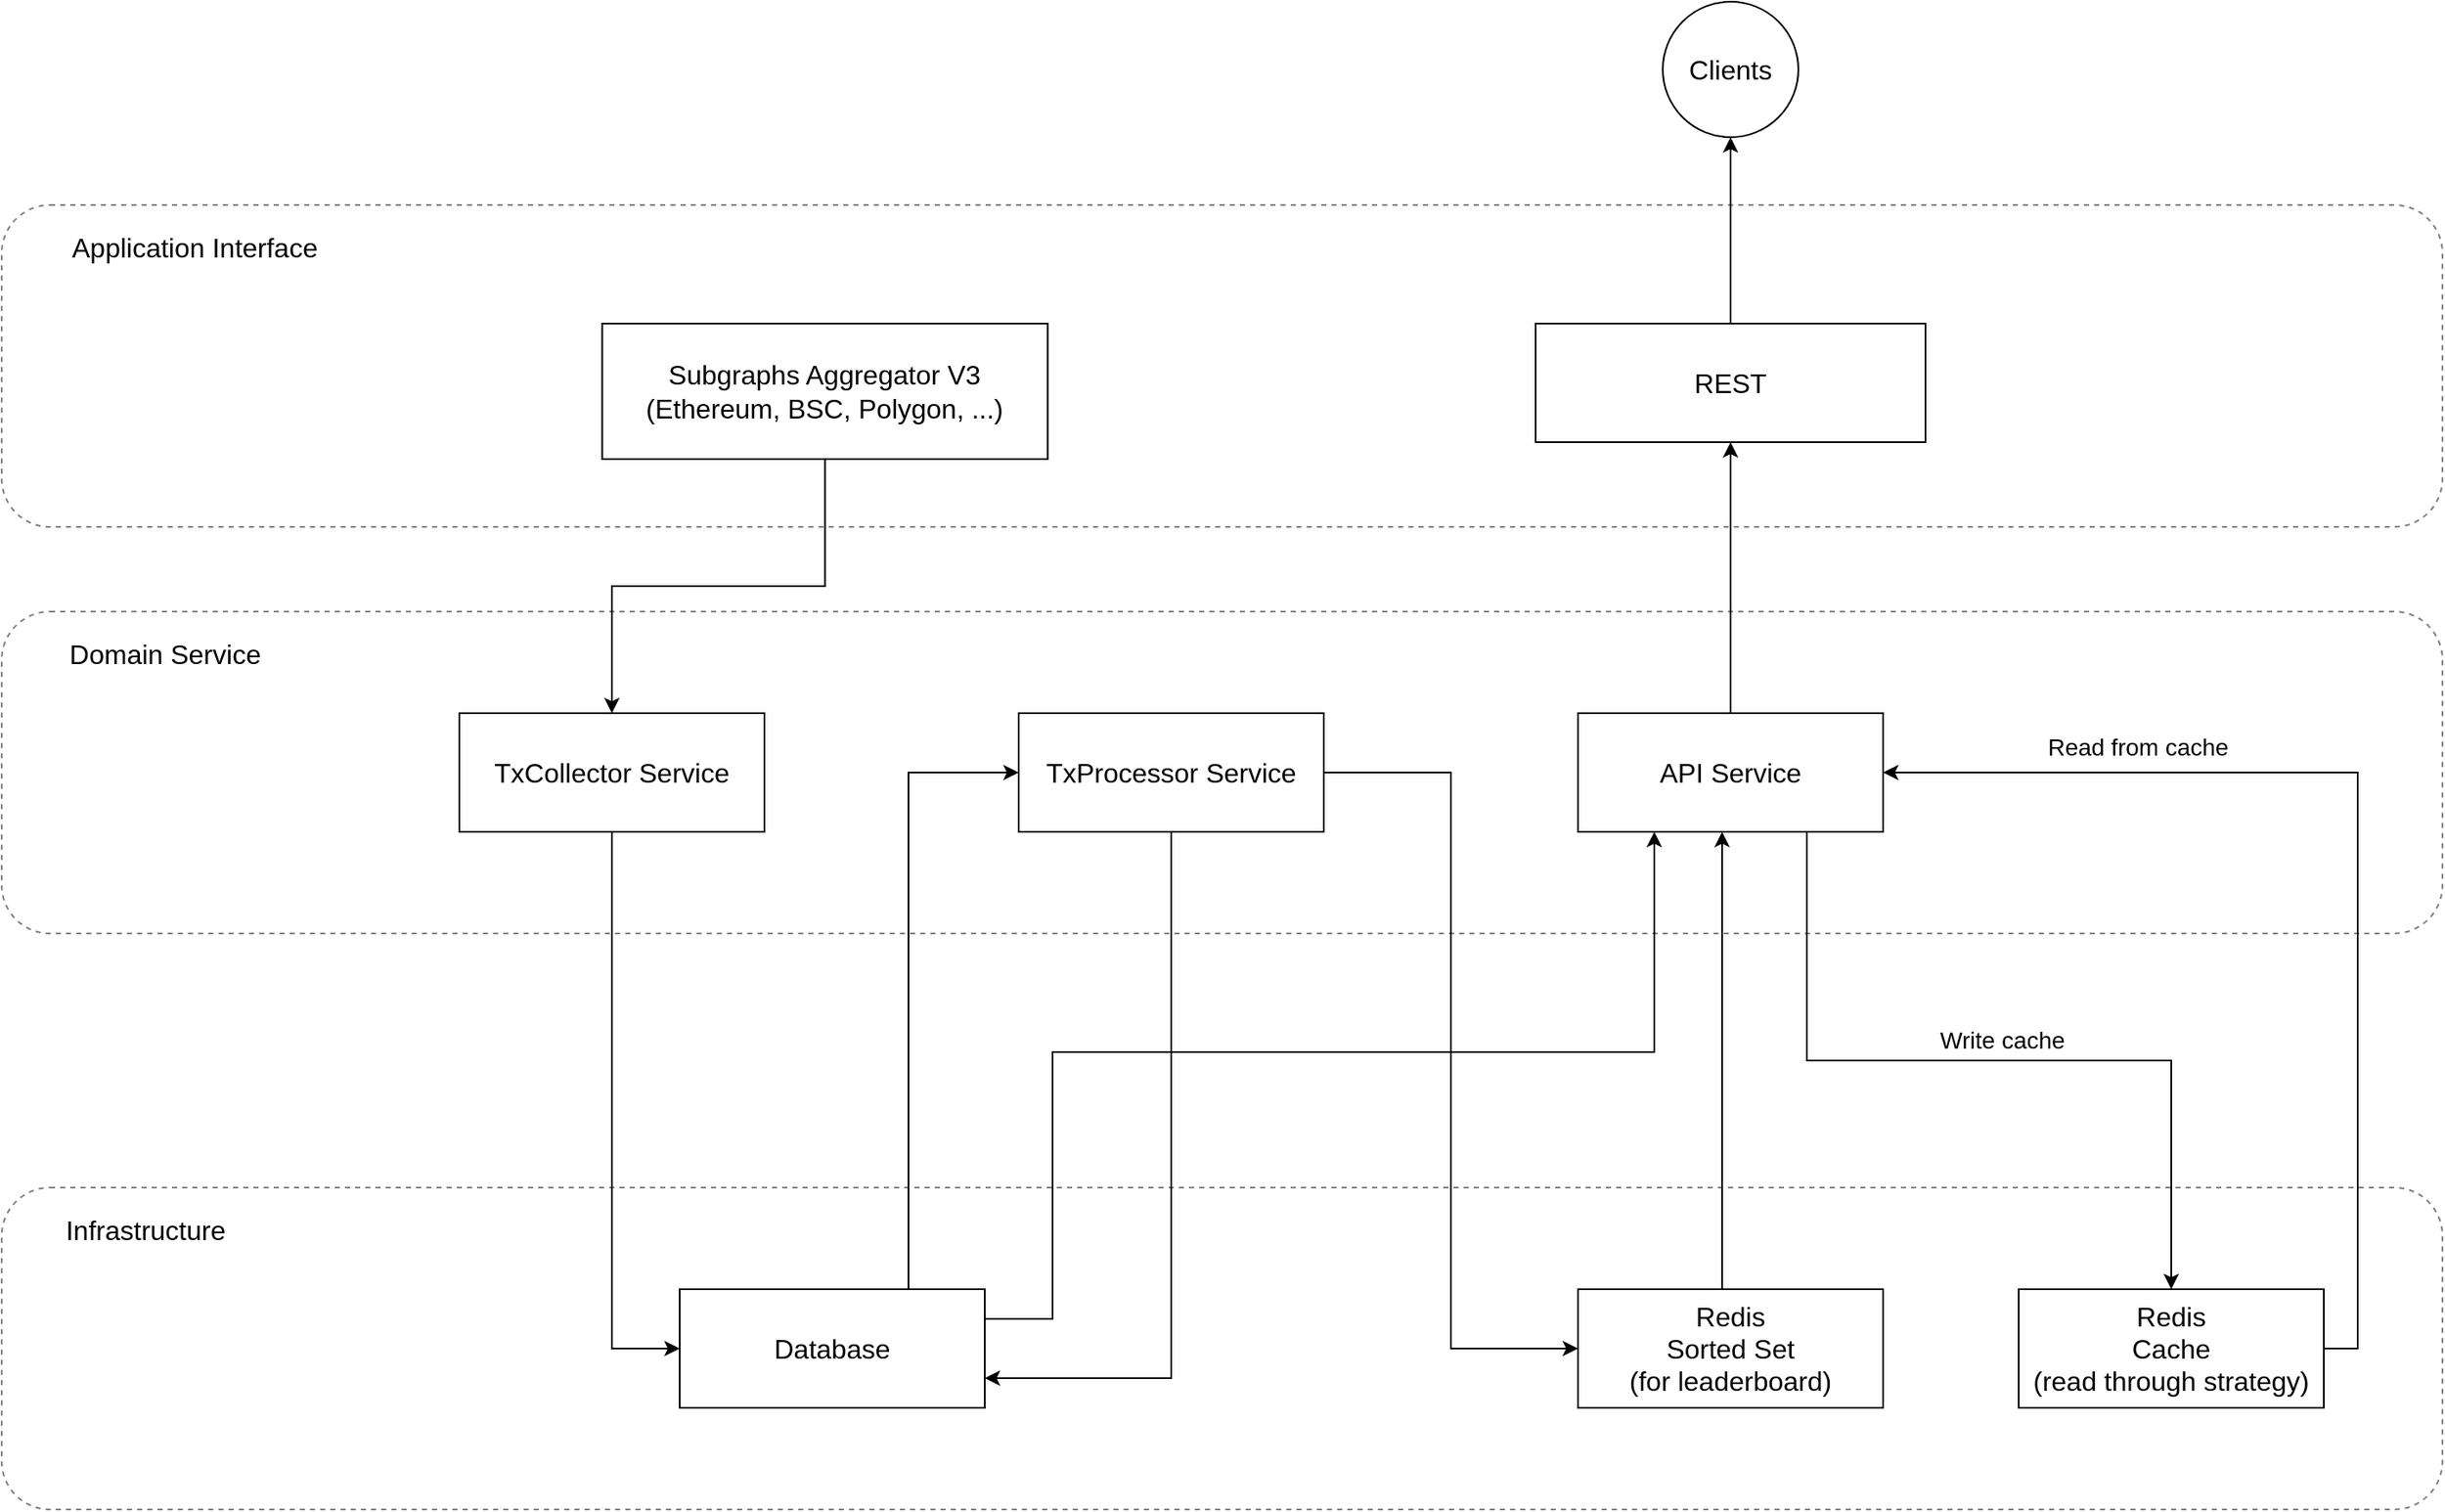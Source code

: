 <mxfile version="18.1.3" type="github">
  <diagram id="YZ2rB1g7LrTlox4dIqGf" name="Page-1">
    <mxGraphModel dx="2751" dy="2017" grid="1" gridSize="10" guides="1" tooltips="1" connect="1" arrows="1" fold="1" page="1" pageScale="1" pageWidth="850" pageHeight="1100" math="0" shadow="0">
      <root>
        <mxCell id="0" />
        <mxCell id="1" parent="0" />
        <mxCell id="9U1QRrA1M3RrbsubNIXX-25" value="" style="group" parent="1" vertex="1" connectable="0">
          <mxGeometry x="-130" y="200" width="1440" height="190" as="geometry" />
        </mxCell>
        <mxCell id="9U1QRrA1M3RrbsubNIXX-20" value="" style="rounded=1;whiteSpace=wrap;html=1;fontSize=16;dashed=1;fillOpacity=50;strokeOpacity=50;" parent="9U1QRrA1M3RrbsubNIXX-25" vertex="1">
          <mxGeometry width="1440" height="190" as="geometry" />
        </mxCell>
        <mxCell id="9U1QRrA1M3RrbsubNIXX-24" value="Domain Service" style="text;html=1;strokeColor=none;fillColor=none;align=center;verticalAlign=middle;whiteSpace=wrap;rounded=0;dashed=1;fontSize=16;" parent="9U1QRrA1M3RrbsubNIXX-25" vertex="1">
          <mxGeometry x="11.429" y="10" width="171.429" height="30" as="geometry" />
        </mxCell>
        <mxCell id="9U1QRrA1M3RrbsubNIXX-23" value="" style="group" parent="1" vertex="1" connectable="0">
          <mxGeometry x="-130" y="-40" width="1440" height="190" as="geometry" />
        </mxCell>
        <mxCell id="9U1QRrA1M3RrbsubNIXX-19" value="" style="rounded=1;whiteSpace=wrap;html=1;fontSize=16;dashed=1;fillOpacity=50;strokeOpacity=50;" parent="9U1QRrA1M3RrbsubNIXX-23" vertex="1">
          <mxGeometry width="1440" height="190" as="geometry" />
        </mxCell>
        <mxCell id="9U1QRrA1M3RrbsubNIXX-22" value="Application Interface" style="text;html=1;strokeColor=none;fillColor=none;align=center;verticalAlign=middle;whiteSpace=wrap;rounded=0;dashed=1;fontSize=16;" parent="9U1QRrA1M3RrbsubNIXX-23" vertex="1">
          <mxGeometry x="11.429" y="10" width="205.714" height="30" as="geometry" />
        </mxCell>
        <mxCell id="9U1QRrA1M3RrbsubNIXX-7" value="Subgraphs Aggregator V3&lt;br&gt;(Ethereum, BSC, Polygon, ...)" style="rounded=0;whiteSpace=wrap;html=1;fontSize=16;" parent="9U1QRrA1M3RrbsubNIXX-23" vertex="1">
          <mxGeometry x="354.286" y="70" width="262.857" height="80" as="geometry" />
        </mxCell>
        <mxCell id="9U1QRrA1M3RrbsubNIXX-21" value="" style="rounded=1;whiteSpace=wrap;html=1;fontSize=16;dashed=1;fillOpacity=50;strokeOpacity=50;" parent="1" vertex="1">
          <mxGeometry x="-130" y="540" width="1440" height="190" as="geometry" />
        </mxCell>
        <mxCell id="9U1QRrA1M3RrbsubNIXX-10" style="edgeStyle=orthogonalEdgeStyle;rounded=0;orthogonalLoop=1;jettySize=auto;html=1;entryX=0;entryY=0.5;entryDx=0;entryDy=0;fontSize=16;" parent="1" source="9U1QRrA1M3RrbsubNIXX-1" target="9U1QRrA1M3RrbsubNIXX-4" edge="1">
          <mxGeometry relative="1" as="geometry" />
        </mxCell>
        <mxCell id="9U1QRrA1M3RrbsubNIXX-1" value="TxCollector Service" style="rounded=0;whiteSpace=wrap;html=1;fontSize=16;" parent="1" vertex="1">
          <mxGeometry x="140" y="260" width="180" height="70" as="geometry" />
        </mxCell>
        <mxCell id="9U1QRrA1M3RrbsubNIXX-12" style="edgeStyle=orthogonalEdgeStyle;rounded=0;orthogonalLoop=1;jettySize=auto;html=1;exitX=0;exitY=0.5;exitDx=0;exitDy=0;entryX=0.75;entryY=0;entryDx=0;entryDy=0;fontSize=16;startArrow=classic;startFill=1;endArrow=none;endFill=0;" parent="1" source="9U1QRrA1M3RrbsubNIXX-2" target="9U1QRrA1M3RrbsubNIXX-4" edge="1">
          <mxGeometry relative="1" as="geometry" />
        </mxCell>
        <mxCell id="9U1QRrA1M3RrbsubNIXX-13" style="edgeStyle=orthogonalEdgeStyle;rounded=0;orthogonalLoop=1;jettySize=auto;html=1;exitX=1;exitY=0.5;exitDx=0;exitDy=0;entryX=0;entryY=0.5;entryDx=0;entryDy=0;fontSize=16;" parent="1" source="9U1QRrA1M3RrbsubNIXX-2" target="9U1QRrA1M3RrbsubNIXX-5" edge="1">
          <mxGeometry relative="1" as="geometry" />
        </mxCell>
        <mxCell id="9U1QRrA1M3RrbsubNIXX-2" value="TxProcessor Service" style="rounded=0;whiteSpace=wrap;html=1;fontSize=16;" parent="1" vertex="1">
          <mxGeometry x="470" y="260" width="180" height="70" as="geometry" />
        </mxCell>
        <mxCell id="9U1QRrA1M3RrbsubNIXX-14" style="edgeStyle=orthogonalEdgeStyle;rounded=0;orthogonalLoop=1;jettySize=auto;html=1;exitX=0.25;exitY=1;exitDx=0;exitDy=0;entryX=1;entryY=0.25;entryDx=0;entryDy=0;fontSize=16;startArrow=classic;startFill=1;endArrow=none;endFill=0;" parent="1" source="9U1QRrA1M3RrbsubNIXX-3" target="9U1QRrA1M3RrbsubNIXX-4" edge="1">
          <mxGeometry relative="1" as="geometry">
            <Array as="points">
              <mxPoint x="845" y="460" />
              <mxPoint x="490" y="460" />
              <mxPoint x="490" y="618" />
            </Array>
          </mxGeometry>
        </mxCell>
        <mxCell id="9U1QRrA1M3RrbsubNIXX-15" style="edgeStyle=orthogonalEdgeStyle;rounded=0;orthogonalLoop=1;jettySize=auto;html=1;exitX=0.75;exitY=1;exitDx=0;exitDy=0;entryX=0.75;entryY=0;entryDx=0;entryDy=0;fontSize=16;startArrow=classic;startFill=1;endArrow=none;endFill=0;" parent="1" edge="1">
          <mxGeometry relative="1" as="geometry">
            <mxPoint x="885" y="330" as="sourcePoint" />
            <mxPoint x="885" y="600" as="targetPoint" />
          </mxGeometry>
        </mxCell>
        <mxCell id="9U1QRrA1M3RrbsubNIXX-16" style="edgeStyle=orthogonalEdgeStyle;rounded=0;orthogonalLoop=1;jettySize=auto;html=1;exitX=0.5;exitY=0;exitDx=0;exitDy=0;entryX=0.5;entryY=1;entryDx=0;entryDy=0;fontSize=16;" parent="1" source="9U1QRrA1M3RrbsubNIXX-3" target="9U1QRrA1M3RrbsubNIXX-9" edge="1">
          <mxGeometry relative="1" as="geometry" />
        </mxCell>
        <mxCell id="J0NHp95e5YdeaMQnMx45-2" style="edgeStyle=orthogonalEdgeStyle;rounded=0;orthogonalLoop=1;jettySize=auto;html=1;exitX=0.75;exitY=1;exitDx=0;exitDy=0;entryX=0.5;entryY=0;entryDx=0;entryDy=0;" edge="1" parent="1" source="9U1QRrA1M3RrbsubNIXX-3" target="J0NHp95e5YdeaMQnMx45-1">
          <mxGeometry relative="1" as="geometry" />
        </mxCell>
        <mxCell id="J0NHp95e5YdeaMQnMx45-3" value="Write cache" style="edgeLabel;html=1;align=center;verticalAlign=middle;resizable=0;points=[];fontSize=14;" vertex="1" connectable="0" parent="J0NHp95e5YdeaMQnMx45-2">
          <mxGeometry x="-0.171" y="3" relative="1" as="geometry">
            <mxPoint x="49" y="-9" as="offset" />
          </mxGeometry>
        </mxCell>
        <mxCell id="9U1QRrA1M3RrbsubNIXX-3" value="API Service" style="rounded=0;whiteSpace=wrap;html=1;fontSize=16;" parent="1" vertex="1">
          <mxGeometry x="800" y="260" width="180" height="70" as="geometry" />
        </mxCell>
        <mxCell id="9U1QRrA1M3RrbsubNIXX-11" style="edgeStyle=orthogonalEdgeStyle;rounded=0;orthogonalLoop=1;jettySize=auto;html=1;exitX=1;exitY=0.75;exitDx=0;exitDy=0;entryX=0.5;entryY=1;entryDx=0;entryDy=0;fontSize=16;startArrow=classic;startFill=1;endArrow=none;endFill=0;" parent="1" source="9U1QRrA1M3RrbsubNIXX-4" target="9U1QRrA1M3RrbsubNIXX-2" edge="1">
          <mxGeometry relative="1" as="geometry" />
        </mxCell>
        <mxCell id="9U1QRrA1M3RrbsubNIXX-4" value="Database" style="rounded=0;whiteSpace=wrap;html=1;fontSize=16;" parent="1" vertex="1">
          <mxGeometry x="270" y="600" width="180" height="70" as="geometry" />
        </mxCell>
        <mxCell id="9U1QRrA1M3RrbsubNIXX-5" value="Redis&lt;br&gt;Sorted Set&lt;br&gt;(for leaderboard)" style="rounded=0;whiteSpace=wrap;html=1;fontSize=16;" parent="1" vertex="1">
          <mxGeometry x="800" y="600" width="180" height="70" as="geometry" />
        </mxCell>
        <mxCell id="9U1QRrA1M3RrbsubNIXX-18" style="edgeStyle=orthogonalEdgeStyle;rounded=0;orthogonalLoop=1;jettySize=auto;html=1;exitX=0.5;exitY=0;exitDx=0;exitDy=0;entryX=0.5;entryY=1;entryDx=0;entryDy=0;fontSize=16;" parent="1" source="9U1QRrA1M3RrbsubNIXX-9" target="9U1QRrA1M3RrbsubNIXX-17" edge="1">
          <mxGeometry relative="1" as="geometry" />
        </mxCell>
        <mxCell id="9U1QRrA1M3RrbsubNIXX-9" value="REST" style="rounded=0;whiteSpace=wrap;html=1;fontSize=16;" parent="1" vertex="1">
          <mxGeometry x="775" y="30" width="230" height="70" as="geometry" />
        </mxCell>
        <mxCell id="9U1QRrA1M3RrbsubNIXX-17" value="Clients" style="ellipse;whiteSpace=wrap;html=1;aspect=fixed;fontSize=16;" parent="1" vertex="1">
          <mxGeometry x="850" y="-160" width="80" height="80" as="geometry" />
        </mxCell>
        <mxCell id="9U1QRrA1M3RrbsubNIXX-26" value="Infrastructure" style="text;html=1;strokeColor=none;fillColor=none;align=center;verticalAlign=middle;whiteSpace=wrap;rounded=0;dashed=1;fontSize=16;" parent="1" vertex="1">
          <mxGeometry x="-110" y="550" width="130" height="30" as="geometry" />
        </mxCell>
        <mxCell id="9U1QRrA1M3RrbsubNIXX-27" style="edgeStyle=orthogonalEdgeStyle;rounded=0;orthogonalLoop=1;jettySize=auto;html=1;entryX=0.5;entryY=0;entryDx=0;entryDy=0;fontSize=16;" parent="1" source="9U1QRrA1M3RrbsubNIXX-7" target="9U1QRrA1M3RrbsubNIXX-1" edge="1">
          <mxGeometry relative="1" as="geometry" />
        </mxCell>
        <mxCell id="J0NHp95e5YdeaMQnMx45-4" style="edgeStyle=orthogonalEdgeStyle;rounded=0;orthogonalLoop=1;jettySize=auto;html=1;exitX=1;exitY=0.5;exitDx=0;exitDy=0;entryX=1;entryY=0.5;entryDx=0;entryDy=0;fontSize=14;" edge="1" parent="1" source="J0NHp95e5YdeaMQnMx45-1" target="9U1QRrA1M3RrbsubNIXX-3">
          <mxGeometry relative="1" as="geometry" />
        </mxCell>
        <mxCell id="J0NHp95e5YdeaMQnMx45-5" value="Read from cache" style="edgeLabel;html=1;align=center;verticalAlign=middle;resizable=0;points=[];fontSize=14;" vertex="1" connectable="0" parent="J0NHp95e5YdeaMQnMx45-4">
          <mxGeometry x="0.751" relative="1" as="geometry">
            <mxPoint x="70" y="-15" as="offset" />
          </mxGeometry>
        </mxCell>
        <mxCell id="J0NHp95e5YdeaMQnMx45-1" value="Redis&lt;br&gt;Cache&lt;br&gt;(read through strategy)" style="rounded=0;whiteSpace=wrap;html=1;fontSize=16;" vertex="1" parent="1">
          <mxGeometry x="1060" y="600" width="180" height="70" as="geometry" />
        </mxCell>
      </root>
    </mxGraphModel>
  </diagram>
</mxfile>
